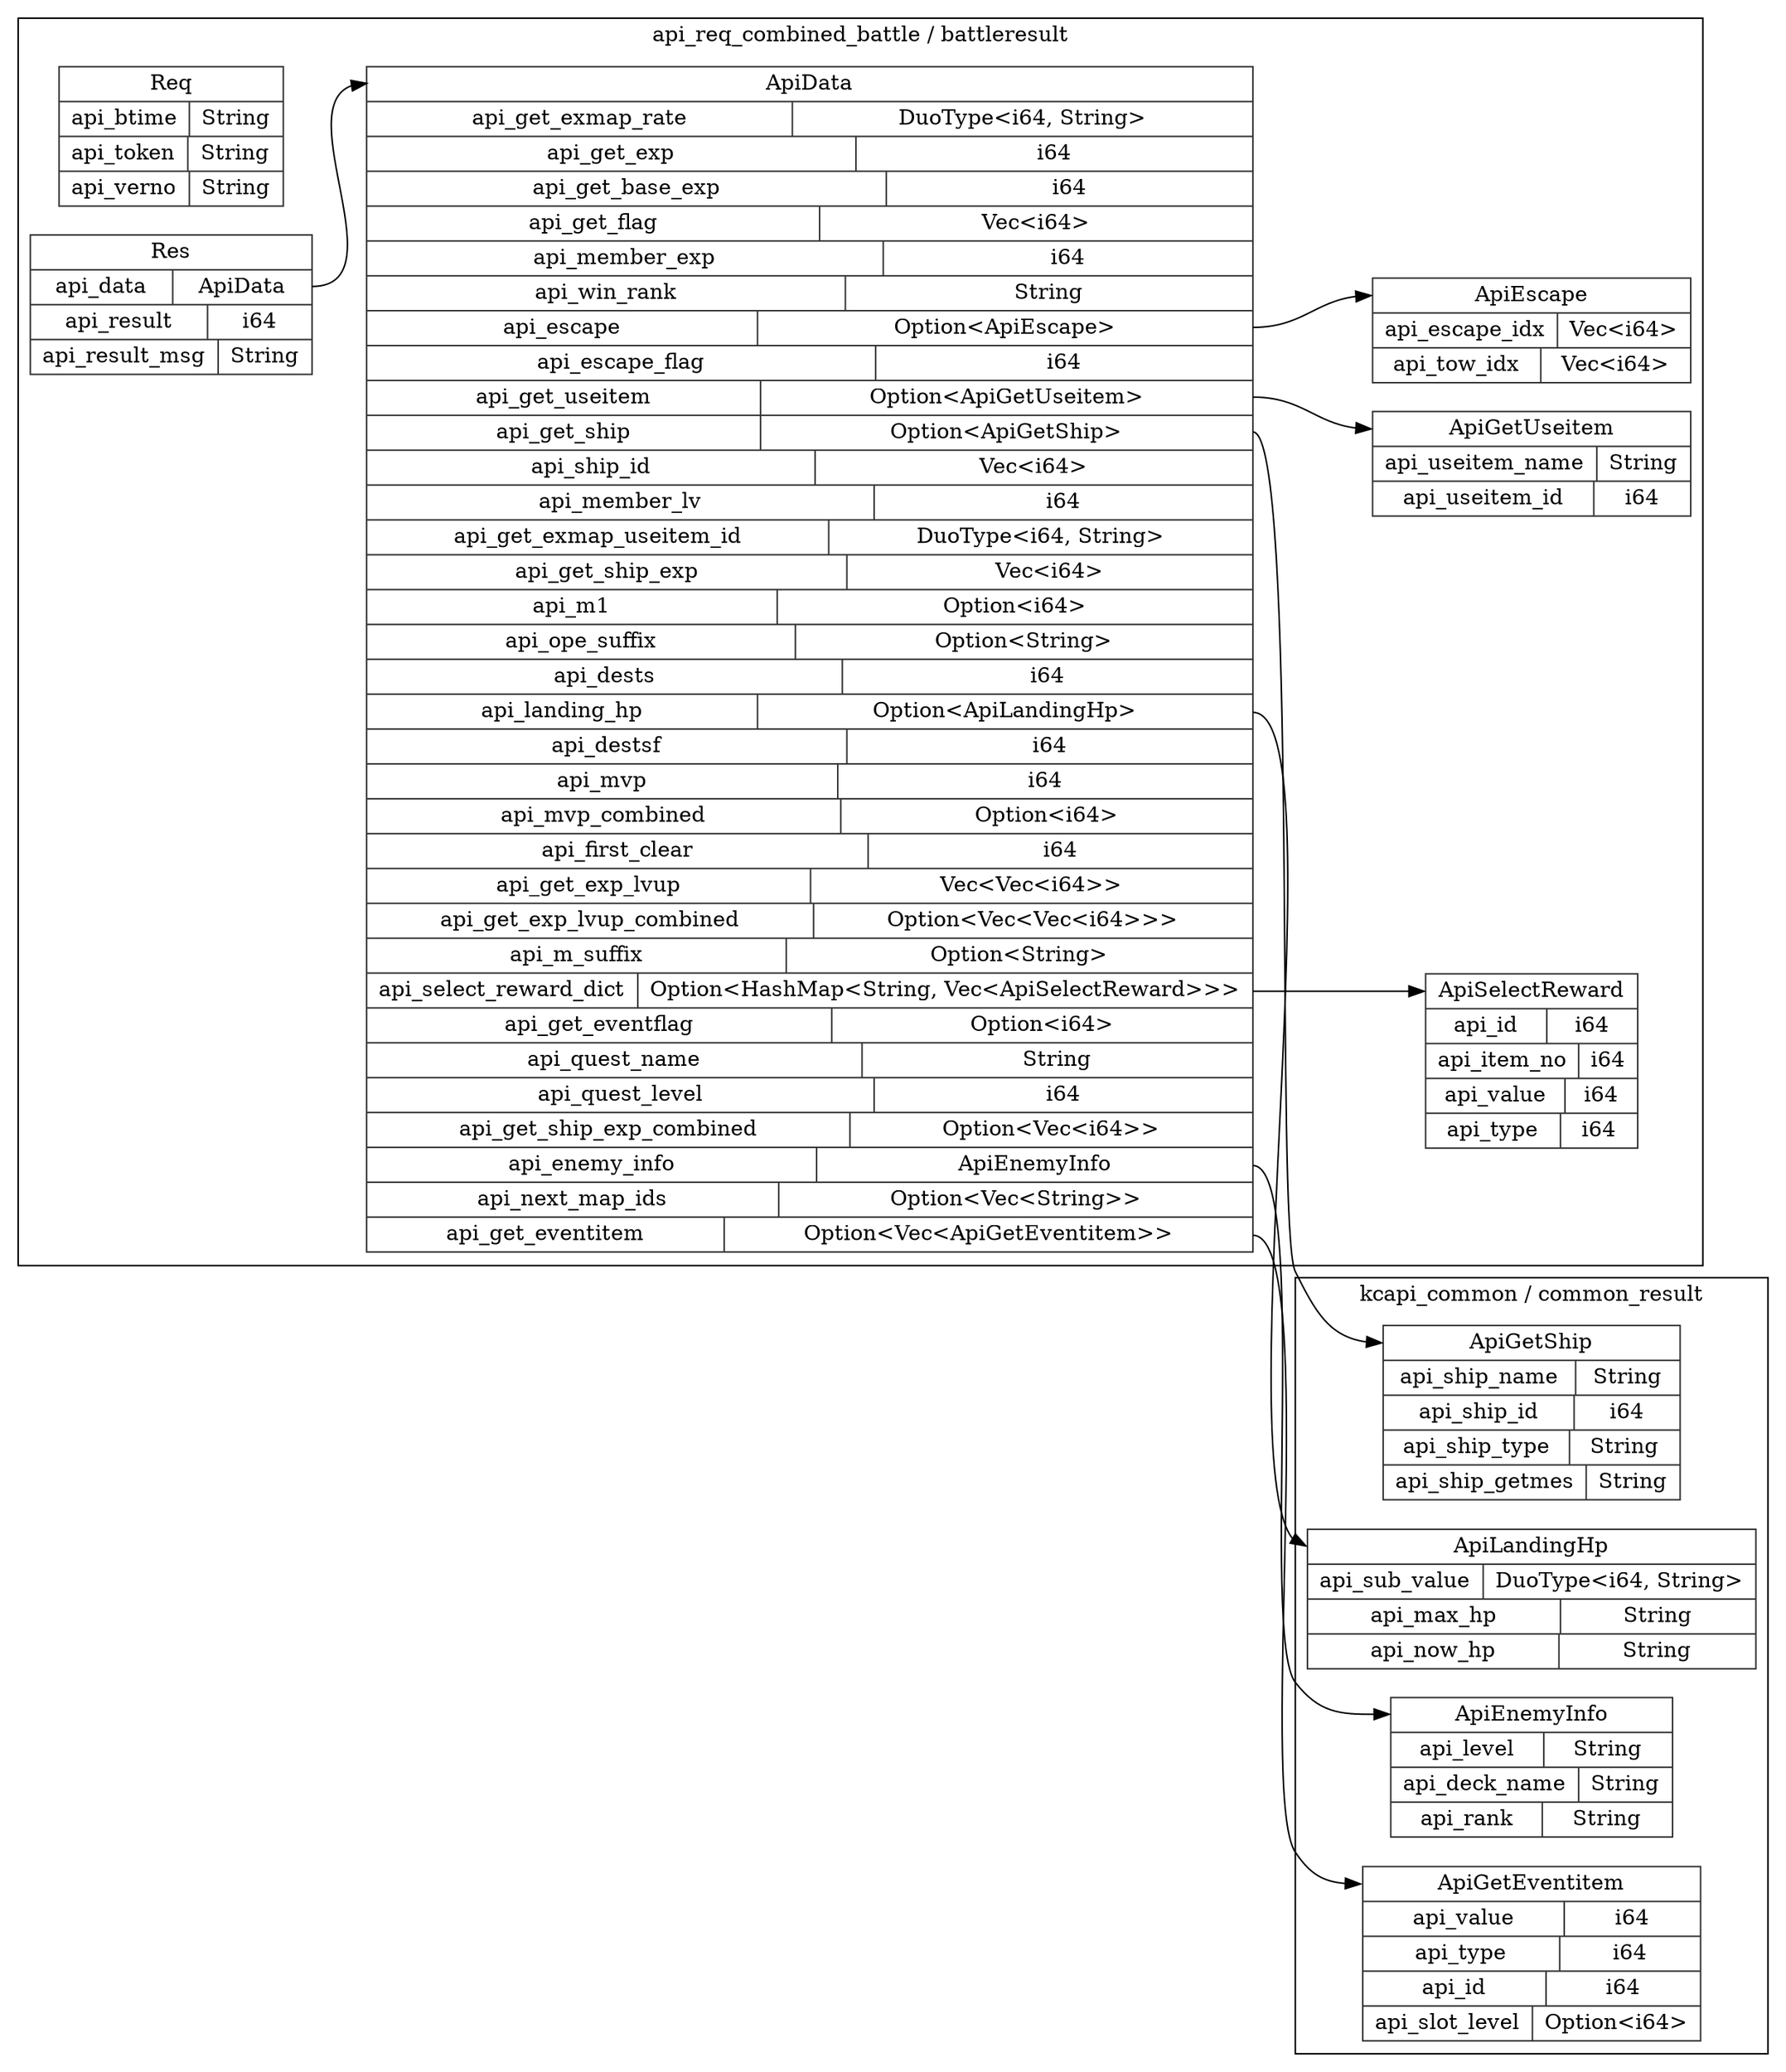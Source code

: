 digraph {
  rankdir=LR;
  subgraph cluster_0 {
    label="api_req_combined_battle / battleresult";
    node [style="filled", color=white, style="solid", color=gray20];
    api_req_combined_battle__battleresult__ApiGetUseitem [label="<ApiGetUseitem> ApiGetUseitem  | { api_useitem_name | <api_useitem_name> String } | { api_useitem_id | <api_useitem_id> i64 }", shape=record];
    api_req_combined_battle__battleresult__ApiData [label="<ApiData> ApiData  | { api_get_exmap_rate | <api_get_exmap_rate> DuoType\<i64, String\> } | { api_get_exp | <api_get_exp> i64 } | { api_get_base_exp | <api_get_base_exp> i64 } | { api_get_flag | <api_get_flag> Vec\<i64\> } | { api_member_exp | <api_member_exp> i64 } | { api_win_rank | <api_win_rank> String } | { api_escape | <api_escape> Option\<ApiEscape\> } | { api_escape_flag | <api_escape_flag> i64 } | { api_get_useitem | <api_get_useitem> Option\<ApiGetUseitem\> } | { api_get_ship | <api_get_ship> Option\<ApiGetShip\> } | { api_ship_id | <api_ship_id> Vec\<i64\> } | { api_member_lv | <api_member_lv> i64 } | { api_get_exmap_useitem_id | <api_get_exmap_useitem_id> DuoType\<i64, String\> } | { api_get_ship_exp | <api_get_ship_exp> Vec\<i64\> } | { api_m1 | <api_m1> Option\<i64\> } | { api_ope_suffix | <api_ope_suffix> Option\<String\> } | { api_dests | <api_dests> i64 } | { api_landing_hp | <api_landing_hp> Option\<ApiLandingHp\> } | { api_destsf | <api_destsf> i64 } | { api_mvp | <api_mvp> i64 } | { api_mvp_combined | <api_mvp_combined> Option\<i64\> } | { api_first_clear | <api_first_clear> i64 } | { api_get_exp_lvup | <api_get_exp_lvup> Vec\<Vec\<i64\>\> } | { api_get_exp_lvup_combined | <api_get_exp_lvup_combined> Option\<Vec\<Vec\<i64\>\>\> } | { api_m_suffix | <api_m_suffix> Option\<String\> } | { api_select_reward_dict | <api_select_reward_dict> Option\<HashMap\<String, Vec\<ApiSelectReward\>\>\> } | { api_get_eventflag | <api_get_eventflag> Option\<i64\> } | { api_quest_name | <api_quest_name> String } | { api_quest_level | <api_quest_level> i64 } | { api_get_ship_exp_combined | <api_get_ship_exp_combined> Option\<Vec\<i64\>\> } | { api_enemy_info | <api_enemy_info> ApiEnemyInfo } | { api_next_map_ids | <api_next_map_ids> Option\<Vec\<String\>\> } | { api_get_eventitem | <api_get_eventitem> Option\<Vec\<ApiGetEventitem\>\> }", shape=record];
    api_req_combined_battle__battleresult__ApiEscape;
    api_req_combined_battle__battleresult__ApiData:api_escape:e -> api_req_combined_battle__battleresult__ApiEscape:ApiEscape:w;
    api_req_combined_battle__battleresult__ApiData:api_get_useitem:e -> api_req_combined_battle__battleresult__ApiGetUseitem:ApiGetUseitem:w;
    api_req_combined_battle__battleresult__ApiSelectReward;
    api_req_combined_battle__battleresult__ApiData:api_select_reward_dict:e -> api_req_combined_battle__battleresult__ApiSelectReward:ApiSelectReward:w;
    api_req_combined_battle__battleresult__Req [label="<Req> Req  | { api_btime | <api_btime> String } | { api_token | <api_token> String } | { api_verno | <api_verno> String }", shape=record];
    api_req_combined_battle__battleresult__Res [label="<Res> Res  | { api_data | <api_data> ApiData } | { api_result | <api_result> i64 } | { api_result_msg | <api_result_msg> String }", shape=record];
    api_req_combined_battle__battleresult__Res:api_data:e -> api_req_combined_battle__battleresult__ApiData:ApiData:w;
    api_req_combined_battle__battleresult__ApiSelectReward [label="<ApiSelectReward> ApiSelectReward  | { api_id | <api_id> i64 } | { api_item_no | <api_item_no> i64 } | { api_value | <api_value> i64 } | { api_type | <api_type> i64 }", shape=record];
    api_req_combined_battle__battleresult__ApiEscape [label="<ApiEscape> ApiEscape  | { api_escape_idx | <api_escape_idx> Vec\<i64\> } | { api_tow_idx | <api_tow_idx> Vec\<i64\> }", shape=record];
  }
  subgraph cluster_1 {
    label="kcapi_common / common_result";
    node [style="filled", color=white, style="solid", color=gray20];
    kcapi_common__common_result__ApiGetShip [label="<ApiGetShip> ApiGetShip  | { api_ship_name | <api_ship_name> String } | { api_ship_id | <api_ship_id> i64 } | { api_ship_type | <api_ship_type> String } | { api_ship_getmes | <api_ship_getmes> String }", shape=record];
    kcapi_common__common_result__ApiLandingHp [label="<ApiLandingHp> ApiLandingHp  | { api_sub_value | <api_sub_value> DuoType\<i64, String\> } | { api_max_hp | <api_max_hp> String } | { api_now_hp | <api_now_hp> String }", shape=record];
    kcapi_common__common_result__ApiEnemyInfo [label="<ApiEnemyInfo> ApiEnemyInfo  | { api_level | <api_level> String } | { api_deck_name | <api_deck_name> String } | { api_rank | <api_rank> String }", shape=record];
    kcapi_common__common_result__ApiGetEventitem [label="<ApiGetEventitem> ApiGetEventitem  | { api_value | <api_value> i64 } | { api_type | <api_type> i64 } | { api_id | <api_id> i64 } | { api_slot_level | <api_slot_level> Option\<i64\> }", shape=record];
  }
  api_req_combined_battle__battleresult__ApiData:api_get_ship:e -> kcapi_common__common_result__ApiGetShip:ApiGetShip:w;
  api_req_combined_battle__battleresult__ApiData:api_landing_hp:e -> kcapi_common__common_result__ApiLandingHp:ApiLandingHp:w;
  api_req_combined_battle__battleresult__ApiData:api_enemy_info:e -> kcapi_common__common_result__ApiEnemyInfo:ApiEnemyInfo:w;
  api_req_combined_battle__battleresult__ApiData:api_get_eventitem:e -> kcapi_common__common_result__ApiGetEventitem:ApiGetEventitem:w;
}
